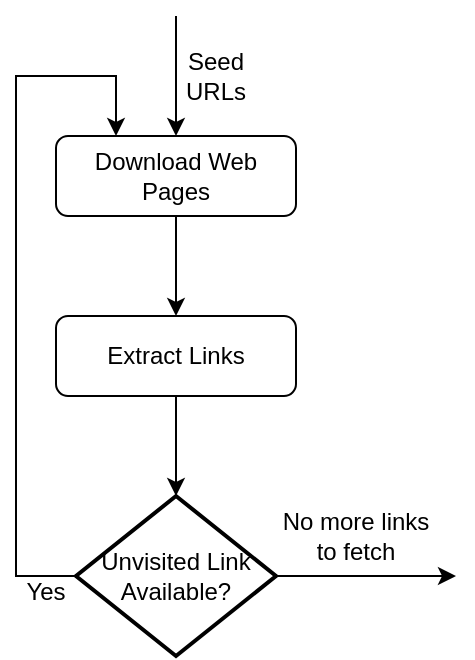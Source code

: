 <mxfile version="13.3.5"><diagram id="C5RBs43oDa-KdzZeNtuy" name="Page-1"><mxGraphModel dx="782" dy="420" grid="1" gridSize="10" guides="1" tooltips="1" connect="1" arrows="1" fold="1" page="1" pageScale="1" pageWidth="400" pageHeight="400" math="0" shadow="0"><root><mxCell id="WIyWlLk6GJQsqaUBKTNV-0"/><mxCell id="WIyWlLk6GJQsqaUBKTNV-1" parent="WIyWlLk6GJQsqaUBKTNV-0"/><mxCell id="WIyWlLk6GJQsqaUBKTNV-3" value="Download Web Pages" style="rounded=1;whiteSpace=wrap;html=1;fontSize=12;glass=0;strokeWidth=1;shadow=0;" parent="WIyWlLk6GJQsqaUBKTNV-1" vertex="1"><mxGeometry x="160" y="80" width="120" height="40" as="geometry"/></mxCell><mxCell id="U4BUjn7qPwmRai2pzLug-2" style="edgeStyle=orthogonalEdgeStyle;rounded=0;orthogonalLoop=1;jettySize=auto;html=1;exitX=0;exitY=0.5;exitDx=0;exitDy=0;entryX=0.25;entryY=0;entryDx=0;entryDy=0;exitPerimeter=0;" edge="1" parent="WIyWlLk6GJQsqaUBKTNV-1" source="U4BUjn7qPwmRai2pzLug-9" target="WIyWlLk6GJQsqaUBKTNV-3"><mxGeometry relative="1" as="geometry"><Array as="points"><mxPoint x="140" y="300"/><mxPoint x="140" y="50"/><mxPoint x="190" y="50"/></Array></mxGeometry></mxCell><mxCell id="WIyWlLk6GJQsqaUBKTNV-7" value="Extract Links" style="rounded=1;whiteSpace=wrap;html=1;fontSize=12;glass=0;strokeWidth=1;shadow=0;" parent="WIyWlLk6GJQsqaUBKTNV-1" vertex="1"><mxGeometry x="160" y="170" width="120" height="40" as="geometry"/></mxCell><mxCell id="U4BUjn7qPwmRai2pzLug-3" value="" style="endArrow=classic;html=1;entryX=0.5;entryY=0;entryDx=0;entryDy=0;" edge="1" parent="WIyWlLk6GJQsqaUBKTNV-1" target="WIyWlLk6GJQsqaUBKTNV-3"><mxGeometry width="50" height="50" relative="1" as="geometry"><mxPoint x="220" y="20" as="sourcePoint"/><mxPoint x="430" y="220" as="targetPoint"/></mxGeometry></mxCell><mxCell id="U4BUjn7qPwmRai2pzLug-5" value="" style="endArrow=classic;html=1;exitX=0.5;exitY=1;exitDx=0;exitDy=0;entryX=0.5;entryY=0;entryDx=0;entryDy=0;" edge="1" parent="WIyWlLk6GJQsqaUBKTNV-1" source="WIyWlLk6GJQsqaUBKTNV-3" target="WIyWlLk6GJQsqaUBKTNV-7"><mxGeometry width="50" height="50" relative="1" as="geometry"><mxPoint x="380" y="270" as="sourcePoint"/><mxPoint x="430" y="220" as="targetPoint"/></mxGeometry></mxCell><mxCell id="U4BUjn7qPwmRai2pzLug-6" value="Seed URLs" style="text;html=1;strokeColor=none;fillColor=none;align=center;verticalAlign=middle;whiteSpace=wrap;rounded=0;" vertex="1" parent="WIyWlLk6GJQsqaUBKTNV-1"><mxGeometry x="220" y="40" width="40" height="20" as="geometry"/></mxCell><mxCell id="U4BUjn7qPwmRai2pzLug-7" value="" style="endArrow=classic;html=1;exitX=0.5;exitY=1;exitDx=0;exitDy=0;" edge="1" parent="WIyWlLk6GJQsqaUBKTNV-1" source="WIyWlLk6GJQsqaUBKTNV-7"><mxGeometry width="50" height="50" relative="1" as="geometry"><mxPoint x="380" y="270" as="sourcePoint"/><mxPoint x="220" y="260" as="targetPoint"/></mxGeometry></mxCell><mxCell id="U4BUjn7qPwmRai2pzLug-8" value="No more links to fetch" style="text;html=1;strokeColor=none;fillColor=none;align=center;verticalAlign=middle;whiteSpace=wrap;rounded=0;" vertex="1" parent="WIyWlLk6GJQsqaUBKTNV-1"><mxGeometry x="270" y="270" width="80" height="20" as="geometry"/></mxCell><mxCell id="U4BUjn7qPwmRai2pzLug-9" value="Unvisited Link Available?" style="strokeWidth=2;html=1;shape=mxgraph.flowchart.decision;whiteSpace=wrap;" vertex="1" parent="WIyWlLk6GJQsqaUBKTNV-1"><mxGeometry x="170" y="260" width="100" height="80" as="geometry"/></mxCell><mxCell id="U4BUjn7qPwmRai2pzLug-10" value="" style="endArrow=classic;html=1;exitX=1;exitY=0.5;exitDx=0;exitDy=0;exitPerimeter=0;" edge="1" parent="WIyWlLk6GJQsqaUBKTNV-1" source="U4BUjn7qPwmRai2pzLug-9"><mxGeometry width="50" height="50" relative="1" as="geometry"><mxPoint x="380" y="270" as="sourcePoint"/><mxPoint x="360" y="300" as="targetPoint"/></mxGeometry></mxCell><mxCell id="U4BUjn7qPwmRai2pzLug-11" value="Yes" style="text;html=1;strokeColor=none;fillColor=none;align=center;verticalAlign=middle;whiteSpace=wrap;rounded=0;" vertex="1" parent="WIyWlLk6GJQsqaUBKTNV-1"><mxGeometry x="135" y="298" width="40" height="20" as="geometry"/></mxCell></root></mxGraphModel></diagram></mxfile>